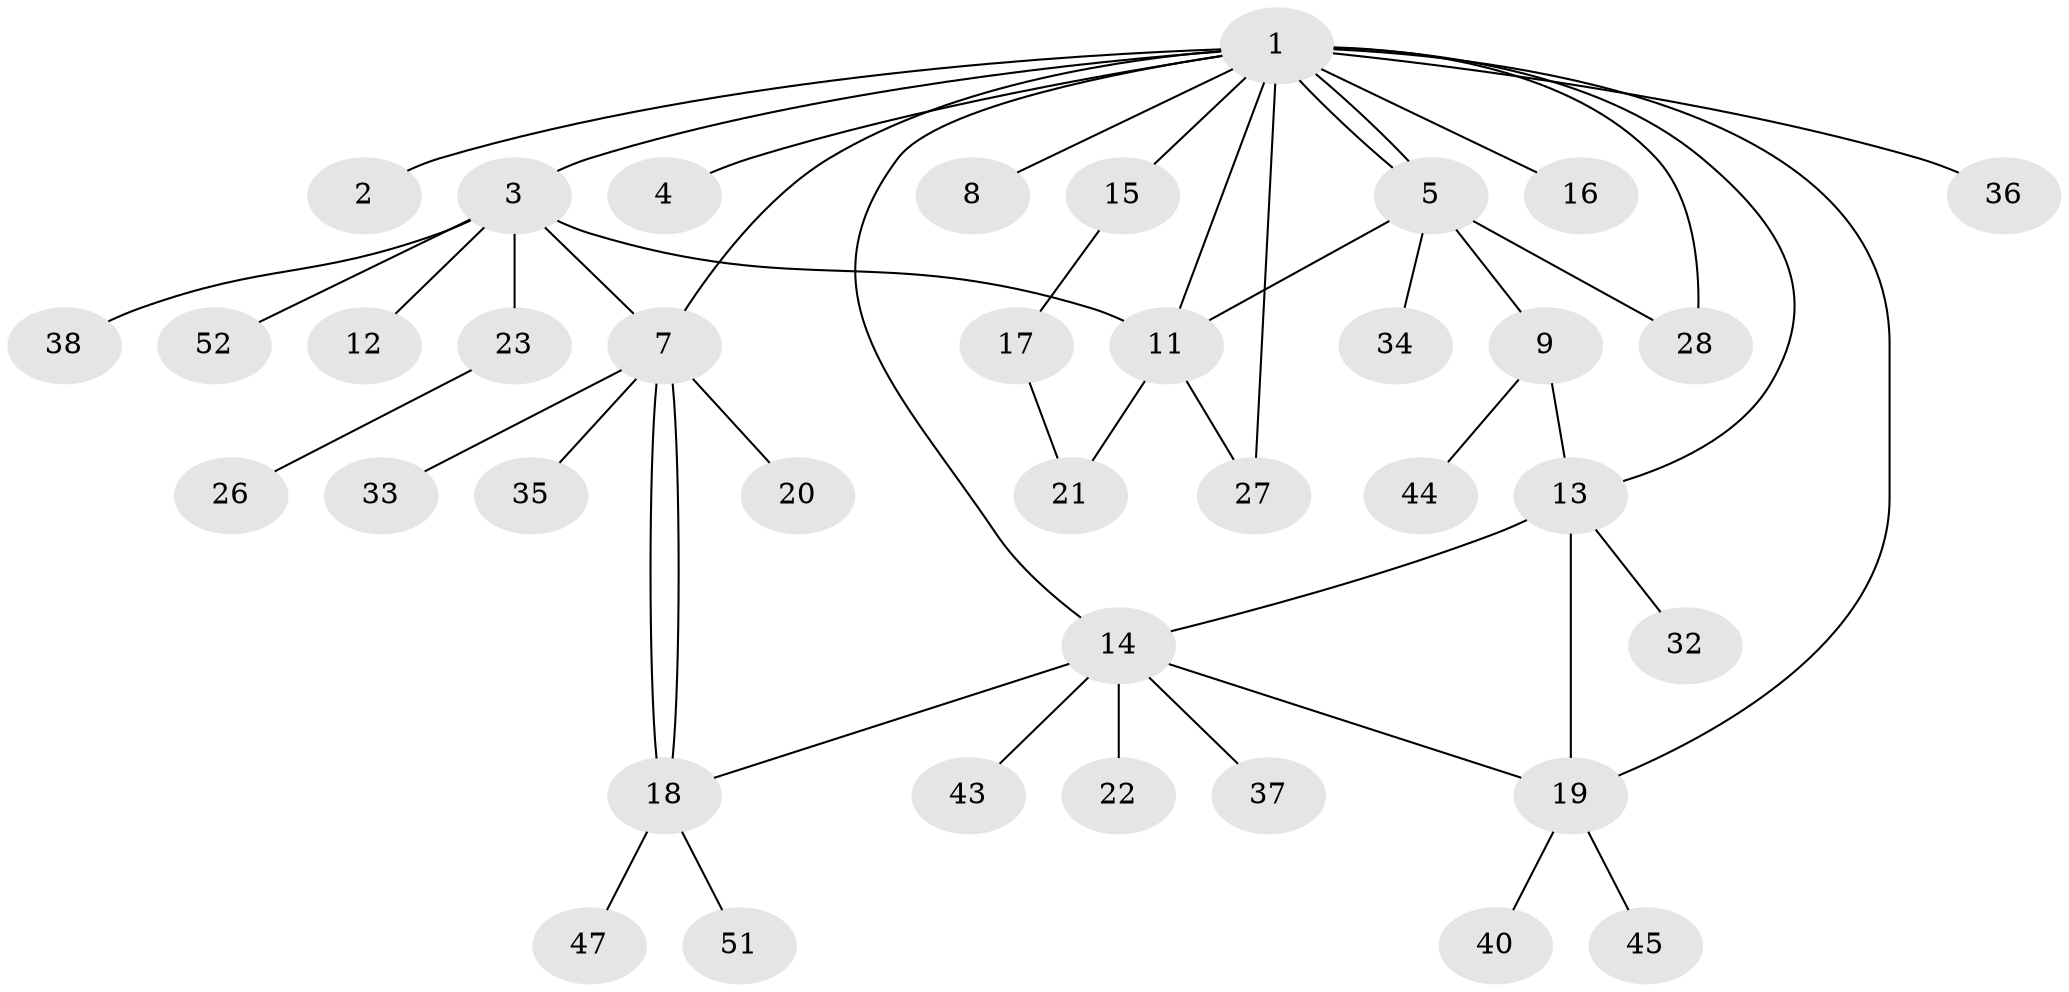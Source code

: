 // original degree distribution, {9: 0.01818181818181818, 2: 0.2, 8: 0.01818181818181818, 1: 0.5636363636363636, 7: 0.03636363636363636, 14: 0.01818181818181818, 11: 0.01818181818181818, 3: 0.01818181818181818, 5: 0.07272727272727272, 4: 0.01818181818181818, 6: 0.01818181818181818}
// Generated by graph-tools (version 1.1) at 2025/18/03/04/25 18:18:27]
// undirected, 38 vertices, 50 edges
graph export_dot {
graph [start="1"]
  node [color=gray90,style=filled];
  1 [super="+6+41"];
  2 [super="+39"];
  3;
  4;
  5 [super="+49"];
  7 [super="+10+29+42"];
  8;
  9;
  11 [super="+25"];
  12;
  13 [super="+31+30"];
  14;
  15;
  16;
  17;
  18;
  19 [super="+24"];
  20;
  21;
  22;
  23;
  26;
  27;
  28;
  32;
  33;
  34;
  35;
  36;
  37;
  38;
  40 [super="+54"];
  43;
  44;
  45;
  47;
  51;
  52;
  1 -- 2;
  1 -- 3;
  1 -- 4;
  1 -- 5;
  1 -- 5;
  1 -- 28;
  1 -- 13;
  1 -- 36;
  1 -- 7;
  1 -- 8;
  1 -- 11;
  1 -- 14;
  1 -- 15;
  1 -- 16;
  1 -- 19;
  1 -- 27;
  3 -- 7 [weight=2];
  3 -- 11;
  3 -- 12;
  3 -- 23;
  3 -- 38;
  3 -- 52;
  5 -- 9;
  5 -- 11;
  5 -- 28;
  5 -- 34;
  7 -- 18;
  7 -- 18;
  7 -- 20;
  7 -- 33;
  7 -- 35;
  9 -- 13;
  9 -- 44;
  11 -- 21;
  11 -- 27;
  13 -- 14;
  13 -- 32;
  13 -- 19 [weight=2];
  14 -- 18;
  14 -- 19;
  14 -- 22;
  14 -- 37;
  14 -- 43;
  15 -- 17;
  17 -- 21;
  18 -- 47;
  18 -- 51;
  19 -- 40;
  19 -- 45;
  23 -- 26;
}
